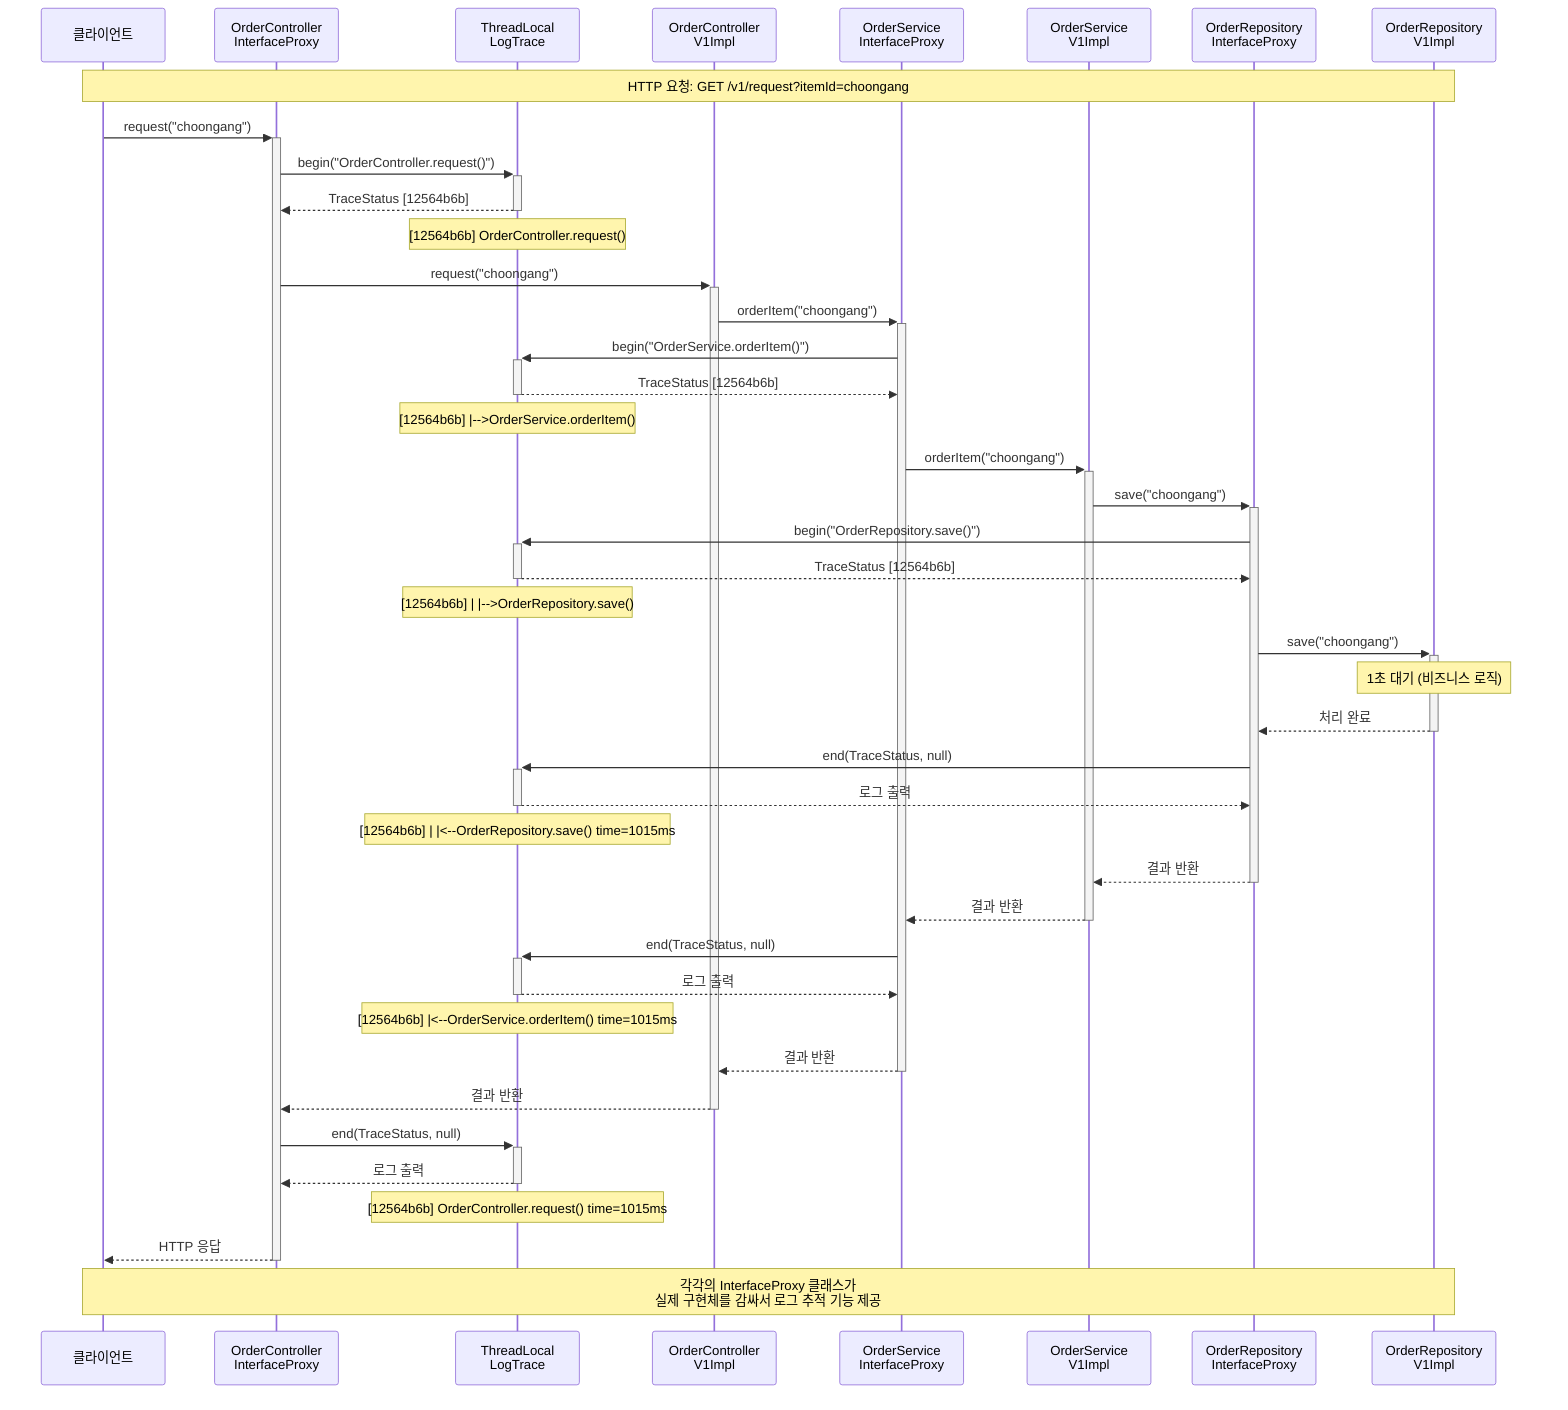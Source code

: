sequenceDiagram
    participant Client as 클라이언트
    participant ControllerProxy as OrderController<br/>InterfaceProxy
    participant LogTrace as ThreadLocal<br/>LogTrace
    participant Controller as OrderController<br/>V1Impl
    participant ServiceProxy as OrderService<br/>InterfaceProxy
    participant Service as OrderService<br/>V1Impl
    participant RepoProxy as OrderRepository<br/>InterfaceProxy
    participant Repository as OrderRepository<br/>V1Impl

    Note over Client, Repository: HTTP 요청: GET /v1/request?itemId=choongang

    Client->>+ControllerProxy: request("choongang")
    ControllerProxy->>+LogTrace: begin("OrderController.request()")
    LogTrace-->>-ControllerProxy: TraceStatus [12564b6b]
    Note over LogTrace: [12564b6b] OrderController.request()
    
    ControllerProxy->>+Controller: request("choongang")
    Controller->>+ServiceProxy: orderItem("choongang")
    ServiceProxy->>+LogTrace: begin("OrderService.orderItem()")
    LogTrace-->>-ServiceProxy: TraceStatus [12564b6b]
    Note over LogTrace: [12564b6b] |-->OrderService.orderItem()
    
    ServiceProxy->>+Service: orderItem("choongang")
    Service->>+RepoProxy: save("choongang")
    RepoProxy->>+LogTrace: begin("OrderRepository.save()")
    LogTrace-->>-RepoProxy: TraceStatus [12564b6b]
    Note over LogTrace: [12564b6b] |   |-->OrderRepository.save()
    
    RepoProxy->>+Repository: save("choongang")
    Note over Repository: 1초 대기 (비즈니스 로직)
    Repository-->>-RepoProxy: 처리 완료
    
    RepoProxy->>+LogTrace: end(TraceStatus, null)
    LogTrace-->>-RepoProxy: 로그 출력
    Note over LogTrace: [12564b6b] |   |<--OrderRepository.save() time=1015ms
    RepoProxy-->>-Service: 결과 반환
    
    Service-->>-ServiceProxy: 결과 반환
    ServiceProxy->>+LogTrace: end(TraceStatus, null)
    LogTrace-->>-ServiceProxy: 로그 출력
    Note over LogTrace: [12564b6b] |<--OrderService.orderItem() time=1015ms
    ServiceProxy-->>-Controller: 결과 반환
    
    Controller-->>-ControllerProxy: 결과 반환
    ControllerProxy->>+LogTrace: end(TraceStatus, null)
    LogTrace-->>-ControllerProxy: 로그 출력
    Note over LogTrace: [12564b6b] OrderController.request() time=1015ms
    ControllerProxy-->>-Client: HTTP 응답

    Note over Client, Repository: 각각의 InterfaceProxy 클래스가<br/>실제 구현체를 감싸서 로그 추적 기능 제공